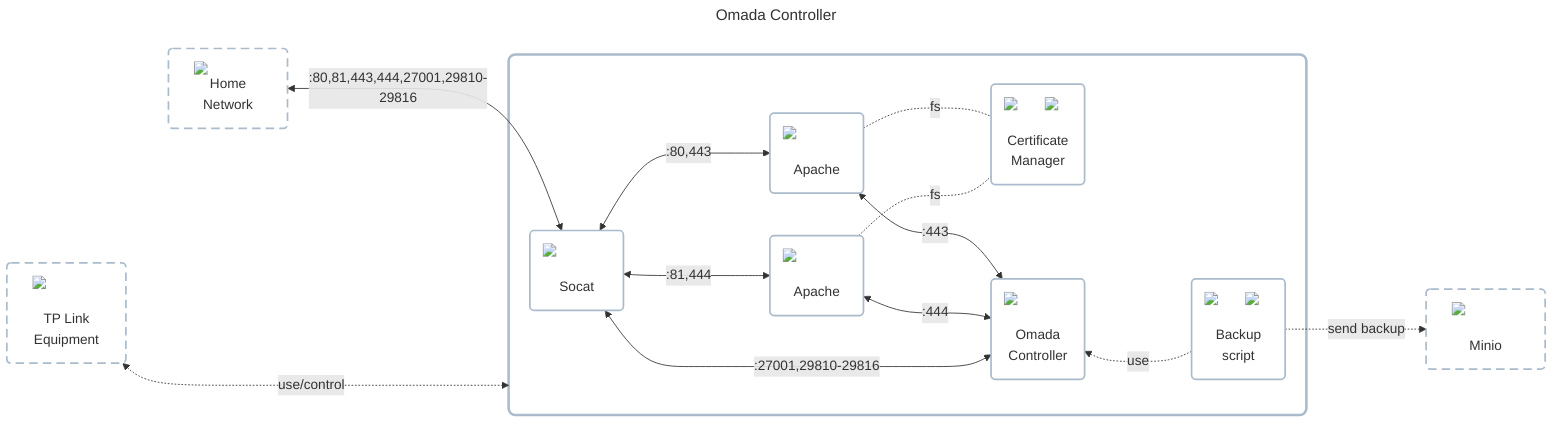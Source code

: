 ---
title: Omada Controller
---

flowchart LR
    classDef cluster fill:#ffffff00,stroke:#aabbccff,stroke-width:3px,rx:8px,ry:8px;
    classDef node fill:#ffffff00,stroke:#aabbccff,stroke-width:2px,rx:5px,ry:5px;
    classDef dashed_border stroke-dasharray:10 6;

    home_network["<img src='../../../../icons/network.png' style='min-width:80px;max-width:80px' />Home<br />Network"]
    class home_network dashed_border
    tp_link_equipment["<img src='../../../../icons/tp-link.png' style='min-width:80px;max-width:80px' /><br />TP Link<br />Equipment"]
    class tp_link_equipment dashed_border

    subgraph app_wrapper[" "]
        socket_proxy("<img src='../../../../icons/ingress.png' style='min-width:80px;max-width:80px' /><br />Socat")
        http_proxy_1("<img src='../../../../icons/apache.png' style='min-width:80px;max-width:80px' /><br />Apache")
        http_proxy_2("<img src='../../../../icons/apache.png' style='min-width:80px;max-width:80px' /><br />Apache")
        certificate_manager("<img src='../../../../icons/cronjob.png' style='min-width:32px;max-width:32px;position:absolute;top:0;right:0' /><img src='../../../../icons/lets-encrypt.png' style='min-width:80px;max-width:80px' /><br />Certificate<br />Manager")
        omada_controller("<img src='../../../../icons/tp-link-omada.png' style='min-width:80px;max-width:80px' /><br />Omada<br />Controller")
        script_backup("<img src='../../../../icons/cronjob.png' style='min-width:32px;max-width:32px;position:absolute;top:0;right:0' /><img src='../../../../icons/chromium+playwright.png' style='min-width:80px;max-width:80px' /><br />Backup<br />script")

        socket_proxy <--->|:80,443| http_proxy_1 <--->|:443| omada_controller
        socket_proxy <--->|:81,444| http_proxy_2 <--->|:444| omada_controller
        socket_proxy <--->|:27001,29810-29816| omada_controller
        http_proxy_1 & http_proxy_2 -..-|fs| certificate_manager
        omada_controller ~~~ script_backup -..->|use| omada_controller
    end

    s3_database["<img src='../../../../icons/minio.png' style='min-width:80px;max-width:80px' /><br />Minio"]
    class s3_database dashed_border

    home_network <-->|:80,81,443,444,27001,29810-29816| socket_proxy
    tp_link_equipment <-..->|use/control| app_wrapper
    tp_link_equipment ~~~~ socket_proxy
    script_backup -.->|send backup| s3_database
